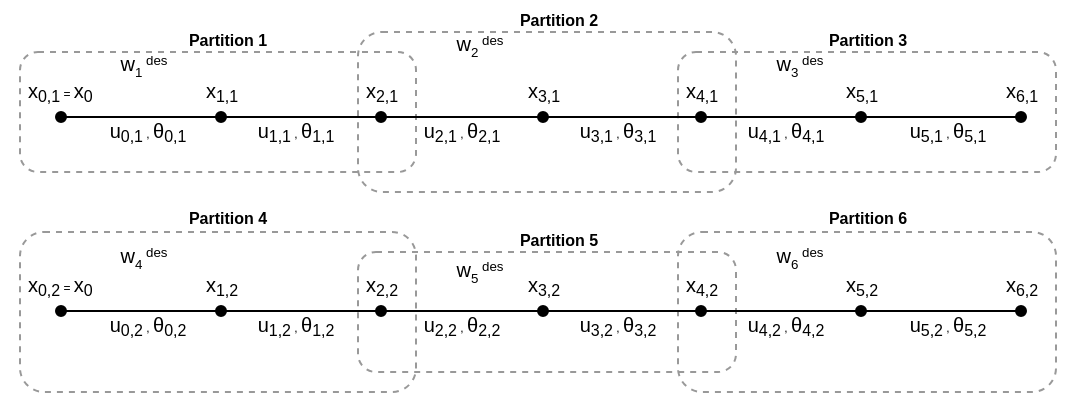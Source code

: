 <mxfile version="13.7.9" type="device"><diagram id="UR9ht8Vmbc4zCBqUrwzg" name="Page-1"><mxGraphModel dx="1422" dy="815" grid="1" gridSize="10" guides="1" tooltips="1" connect="1" arrows="1" fold="1" page="1" pageScale="1" pageWidth="850" pageHeight="1100" math="1" shadow="0"><root><mxCell id="0"/><mxCell id="1" parent="0"/><mxCell id="Comk2WLAJjAw00Tv8fBS-38" value="" style="rounded=1;whiteSpace=wrap;html=1;fontSize=6;fillColor=none;strokeWidth=1;dashed=1;strokeColor=#999999;" parent="1" vertex="1"><mxGeometry x="511" y="170" width="189" height="60" as="geometry"/></mxCell><mxCell id="Comk2WLAJjAw00Tv8fBS-37" value="" style="rounded=1;whiteSpace=wrap;html=1;fontSize=6;fillColor=none;strokeWidth=1;dashed=1;strokeColor=#999999;" parent="1" vertex="1"><mxGeometry x="351" y="160" width="189" height="80" as="geometry"/></mxCell><mxCell id="Comk2WLAJjAw00Tv8fBS-36" value="" style="rounded=1;whiteSpace=wrap;html=1;fontSize=6;fillColor=none;strokeWidth=1;dashed=1;strokeColor=#999999;" parent="1" vertex="1"><mxGeometry x="182" y="170" width="198" height="60" as="geometry"/></mxCell><mxCell id="Comk2WLAJjAw00Tv8fBS-2" value="" style="ellipse;whiteSpace=wrap;html=1;aspect=fixed;fillColor=#000000;" parent="1" vertex="1"><mxGeometry x="200" y="200" width="5" height="5" as="geometry"/></mxCell><mxCell id="Comk2WLAJjAw00Tv8fBS-8" value="" style="ellipse;whiteSpace=wrap;html=1;aspect=fixed;fillColor=#000000;" parent="1" vertex="1"><mxGeometry x="360" y="200" width="5" height="5" as="geometry"/></mxCell><mxCell id="Comk2WLAJjAw00Tv8fBS-9" value="" style="endArrow=none;html=1;" parent="1" source="Comk2WLAJjAw00Tv8fBS-10" target="Comk2WLAJjAw00Tv8fBS-8" edge="1"><mxGeometry width="50" height="50" relative="1" as="geometry"><mxPoint x="245.0" y="202.496" as="sourcePoint"/><mxPoint x="480" y="202" as="targetPoint"/></mxGeometry></mxCell><mxCell id="Comk2WLAJjAw00Tv8fBS-10" value="" style="ellipse;whiteSpace=wrap;html=1;aspect=fixed;fillColor=#000000;" parent="1" vertex="1"><mxGeometry x="280" y="200" width="5" height="5" as="geometry"/></mxCell><mxCell id="Comk2WLAJjAw00Tv8fBS-11" value="" style="endArrow=none;html=1;entryX=0;entryY=0.5;entryDx=0;entryDy=0;" parent="1" source="Comk2WLAJjAw00Tv8fBS-2" target="Comk2WLAJjAw00Tv8fBS-10" edge="1"><mxGeometry width="50" height="50" relative="1" as="geometry"><mxPoint x="205" y="202.5" as="sourcePoint"/><mxPoint x="280" y="202" as="targetPoint"/></mxGeometry></mxCell><mxCell id="Comk2WLAJjAw00Tv8fBS-13" value="" style="ellipse;whiteSpace=wrap;html=1;aspect=fixed;fillColor=#000000;" parent="1" vertex="1"><mxGeometry x="441" y="200" width="5" height="5" as="geometry"/></mxCell><mxCell id="Comk2WLAJjAw00Tv8fBS-14" value="" style="endArrow=none;html=1;" parent="1" source="Comk2WLAJjAw00Tv8fBS-8" target="Comk2WLAJjAw00Tv8fBS-13" edge="1"><mxGeometry width="50" height="50" relative="1" as="geometry"><mxPoint x="365.0" y="202.493" as="sourcePoint"/><mxPoint x="480" y="202" as="targetPoint"/></mxGeometry></mxCell><mxCell id="Comk2WLAJjAw00Tv8fBS-15" value="" style="ellipse;whiteSpace=wrap;html=1;aspect=fixed;fillColor=#000000;" parent="1" vertex="1"><mxGeometry x="520" y="200" width="5" height="5" as="geometry"/></mxCell><mxCell id="Comk2WLAJjAw00Tv8fBS-16" value="" style="endArrow=none;html=1;" parent="1" source="Comk2WLAJjAw00Tv8fBS-13" target="Comk2WLAJjAw00Tv8fBS-15" edge="1"><mxGeometry width="50" height="50" relative="1" as="geometry"><mxPoint x="425.0" y="202.496" as="sourcePoint"/><mxPoint x="610" y="202" as="targetPoint"/></mxGeometry></mxCell><mxCell id="Comk2WLAJjAw00Tv8fBS-17" value="" style="ellipse;whiteSpace=wrap;html=1;aspect=fixed;fillColor=#000000;" parent="1" vertex="1"><mxGeometry x="600" y="200" width="5" height="5" as="geometry"/></mxCell><mxCell id="Comk2WLAJjAw00Tv8fBS-18" value="" style="endArrow=none;html=1;" parent="1" source="Comk2WLAJjAw00Tv8fBS-15" target="Comk2WLAJjAw00Tv8fBS-17" edge="1"><mxGeometry width="50" height="50" relative="1" as="geometry"><mxPoint x="485.0" y="202.495" as="sourcePoint"/><mxPoint x="610" y="202" as="targetPoint"/></mxGeometry></mxCell><mxCell id="Comk2WLAJjAw00Tv8fBS-19" value="" style="ellipse;whiteSpace=wrap;html=1;aspect=fixed;fillColor=#000000;" parent="1" vertex="1"><mxGeometry x="680" y="200" width="5" height="5" as="geometry"/></mxCell><mxCell id="Comk2WLAJjAw00Tv8fBS-20" value="" style="endArrow=none;html=1;" parent="1" source="Comk2WLAJjAw00Tv8fBS-17" target="Comk2WLAJjAw00Tv8fBS-19" edge="1"><mxGeometry width="50" height="50" relative="1" as="geometry"><mxPoint x="545.0" y="202.49" as="sourcePoint"/><mxPoint x="610" y="202" as="targetPoint"/></mxGeometry></mxCell><mxCell id="Comk2WLAJjAw00Tv8fBS-21" value="&lt;font style=&quot;font-size: 10px&quot;&gt;u&lt;/font&gt;&lt;sub&gt;&lt;font style=&quot;font-size: 8px&quot;&gt;0,1&lt;/font&gt;&lt;/sub&gt;&lt;span style=&quot;font-size: 6px&quot;&gt;&amp;nbsp;&lt;/span&gt;&lt;span style=&quot;font-size: 6px&quot;&gt;,&amp;nbsp;&lt;/span&gt;&lt;font style=&quot;font-size: 10px&quot;&gt;θ&lt;/font&gt;&lt;sub&gt;&lt;font style=&quot;font-size: 8px&quot;&gt;0,1&lt;/font&gt;&lt;/sub&gt;" style="text;html=1;strokeColor=none;fillColor=none;align=center;verticalAlign=middle;whiteSpace=wrap;rounded=0;fontSize=6;" parent="1" vertex="1"><mxGeometry x="226" y="200" width="40" height="20" as="geometry"/></mxCell><mxCell id="Comk2WLAJjAw00Tv8fBS-22" value="&lt;font style=&quot;font-size: 10px&quot;&gt;x&lt;/font&gt;&lt;sub&gt;&lt;font style=&quot;font-size: 8px&quot;&gt;0,1&lt;/font&gt;&lt;/sub&gt;&lt;sub style=&quot;font-size: 6px&quot;&gt;&amp;nbsp;&lt;/sub&gt;= &lt;font style=&quot;font-size: 10px&quot;&gt;x&lt;/font&gt;&lt;sub&gt;&lt;font style=&quot;font-size: 8px&quot;&gt;0&lt;/font&gt;&lt;/sub&gt;&amp;nbsp;" style="text;html=1;strokeColor=none;fillColor=none;align=center;verticalAlign=middle;whiteSpace=wrap;rounded=0;fontSize=6;" parent="1" vertex="1"><mxGeometry x="172.5" y="180" width="60" height="20" as="geometry"/></mxCell><mxCell id="Comk2WLAJjAw00Tv8fBS-24" value="&lt;font style=&quot;font-size: 10px&quot;&gt;x&lt;/font&gt;&lt;sub&gt;&lt;font style=&quot;font-size: 8px&quot;&gt;3,1&lt;/font&gt;&lt;/sub&gt;" style="text;html=1;strokeColor=none;fillColor=none;align=center;verticalAlign=middle;whiteSpace=wrap;rounded=0;fontSize=6;" parent="1" vertex="1"><mxGeometry x="413.5" y="180" width="60" height="20" as="geometry"/></mxCell><mxCell id="Comk2WLAJjAw00Tv8fBS-25" value="&lt;font style=&quot;font-size: 10px&quot;&gt;x&lt;/font&gt;&lt;sub&gt;&lt;font style=&quot;font-size: 8px&quot;&gt;4,1&lt;/font&gt;&lt;/sub&gt;" style="text;html=1;strokeColor=none;fillColor=none;align=center;verticalAlign=middle;whiteSpace=wrap;rounded=0;fontSize=6;" parent="1" vertex="1"><mxGeometry x="492.5" y="180" width="60" height="20" as="geometry"/></mxCell><mxCell id="Comk2WLAJjAw00Tv8fBS-26" value="&lt;font style=&quot;font-size: 10px&quot;&gt;x&lt;/font&gt;&lt;sub&gt;&lt;font style=&quot;font-size: 8px&quot;&gt;5,1&lt;/font&gt;&lt;/sub&gt;" style="text;html=1;strokeColor=none;fillColor=none;align=center;verticalAlign=middle;whiteSpace=wrap;rounded=0;fontSize=6;" parent="1" vertex="1"><mxGeometry x="572.5" y="180" width="60" height="20" as="geometry"/></mxCell><mxCell id="Comk2WLAJjAw00Tv8fBS-27" value="&lt;font style=&quot;font-size: 10px&quot;&gt;x&lt;/font&gt;&lt;sub&gt;&lt;font style=&quot;font-size: 8px&quot;&gt;6,1&lt;/font&gt;&lt;/sub&gt;" style="text;html=1;strokeColor=none;fillColor=none;align=center;verticalAlign=middle;whiteSpace=wrap;rounded=0;fontSize=6;" parent="1" vertex="1"><mxGeometry x="652.5" y="180" width="60" height="20" as="geometry"/></mxCell><mxCell id="Comk2WLAJjAw00Tv8fBS-39" value="&lt;font style=&quot;font-size: 10px&quot;&gt;w&lt;/font&gt;&lt;font style=&quot;font-size: 8px&quot;&gt;&lt;sub&gt;2 &lt;/sub&gt;&lt;sup&gt;des&lt;/sup&gt;&lt;/font&gt;" style="text;html=1;strokeColor=none;fillColor=none;align=center;verticalAlign=middle;whiteSpace=wrap;rounded=0;fontSize=6;" parent="1" vertex="1"><mxGeometry x="397.5" y="157" width="27.5" height="20" as="geometry"/></mxCell><mxCell id="Comk2WLAJjAw00Tv8fBS-40" value="&lt;font style=&quot;font-size: 10px&quot;&gt;w&lt;/font&gt;&lt;font style=&quot;font-size: 8px&quot;&gt;&lt;sub&gt;1&amp;nbsp;&lt;/sub&gt;&lt;sup&gt;des&lt;/sup&gt;&lt;/font&gt;" style="text;html=1;strokeColor=none;fillColor=none;align=center;verticalAlign=middle;whiteSpace=wrap;rounded=0;fontSize=6;" parent="1" vertex="1"><mxGeometry x="230" y="167" width="27.5" height="20" as="geometry"/></mxCell><mxCell id="Comk2WLAJjAw00Tv8fBS-41" value="&lt;font style=&quot;font-size: 10px&quot;&gt;w&lt;/font&gt;&lt;font style=&quot;font-size: 8px&quot;&gt;&lt;sub&gt;3&amp;nbsp;&lt;/sub&gt;&lt;sup&gt;des&lt;/sup&gt;&lt;/font&gt;" style="text;html=1;strokeColor=none;fillColor=none;align=center;verticalAlign=middle;whiteSpace=wrap;rounded=0;fontSize=6;" parent="1" vertex="1"><mxGeometry x="557.75" y="167" width="27.5" height="20" as="geometry"/></mxCell><mxCell id="Comk2WLAJjAw00Tv8fBS-43" value="&lt;font style=&quot;font-size: 8px&quot;&gt;Partition 1&lt;/font&gt;" style="text;html=1;strokeColor=none;fillColor=none;align=center;verticalAlign=middle;whiteSpace=wrap;rounded=0;dashed=1;fontSize=6;fontStyle=1" parent="1" vertex="1"><mxGeometry x="261" y="154" width="50" height="20" as="geometry"/></mxCell><mxCell id="Comk2WLAJjAw00Tv8fBS-44" value="&lt;font style=&quot;font-size: 8px&quot;&gt;Partition 2&lt;/font&gt;" style="text;html=1;strokeColor=none;fillColor=none;align=center;verticalAlign=middle;whiteSpace=wrap;rounded=0;dashed=1;fontSize=6;fontStyle=1" parent="1" vertex="1"><mxGeometry x="428.5" y="144" width="45" height="20" as="geometry"/></mxCell><mxCell id="Comk2WLAJjAw00Tv8fBS-45" value="&lt;font style=&quot;font-size: 8px&quot;&gt;Partition 3&lt;/font&gt;" style="text;html=1;strokeColor=none;fillColor=none;align=center;verticalAlign=middle;whiteSpace=wrap;rounded=0;dashed=1;fontSize=6;fontStyle=1" parent="1" vertex="1"><mxGeometry x="581.75" y="154" width="47.5" height="20" as="geometry"/></mxCell><mxCell id="HElmbw8YKLDJkDSCBzYm-1" value="&lt;font style=&quot;font-size: 10px&quot;&gt;x&lt;/font&gt;&lt;sub&gt;&lt;font style=&quot;font-size: 8px&quot;&gt;2,1&lt;/font&gt;&lt;/sub&gt;" style="text;html=1;strokeColor=none;fillColor=none;align=center;verticalAlign=middle;whiteSpace=wrap;rounded=0;fontSize=6;" vertex="1" parent="1"><mxGeometry x="332.5" y="180" width="60" height="20" as="geometry"/></mxCell><mxCell id="HElmbw8YKLDJkDSCBzYm-2" value="&lt;font style=&quot;font-size: 10px&quot;&gt;x&lt;/font&gt;&lt;sub&gt;&lt;font style=&quot;font-size: 8px&quot;&gt;1,1&lt;/font&gt;&lt;/sub&gt;" style="text;html=1;strokeColor=none;fillColor=none;align=center;verticalAlign=middle;whiteSpace=wrap;rounded=0;fontSize=6;" vertex="1" parent="1"><mxGeometry x="252.5" y="180" width="60" height="20" as="geometry"/></mxCell><mxCell id="HElmbw8YKLDJkDSCBzYm-3" value="&lt;font style=&quot;font-size: 10px&quot;&gt;u&lt;/font&gt;&lt;sub&gt;&lt;font style=&quot;font-size: 8px&quot;&gt;1,1&lt;/font&gt;&lt;/sub&gt;&lt;span style=&quot;font-size: 6px&quot;&gt;&amp;nbsp;&lt;/span&gt;&lt;span style=&quot;font-size: 6px&quot;&gt;,&amp;nbsp;&lt;/span&gt;&lt;font style=&quot;font-size: 10px&quot;&gt;θ&lt;/font&gt;&lt;sub&gt;&lt;font style=&quot;font-size: 8px&quot;&gt;1,1&lt;/font&gt;&lt;/sub&gt;" style="text;html=1;strokeColor=none;fillColor=none;align=center;verticalAlign=middle;whiteSpace=wrap;rounded=0;fontSize=6;" vertex="1" parent="1"><mxGeometry x="300" y="200" width="40" height="20" as="geometry"/></mxCell><mxCell id="HElmbw8YKLDJkDSCBzYm-4" value="&lt;font style=&quot;font-size: 10px&quot;&gt;u&lt;/font&gt;&lt;sub&gt;&lt;font style=&quot;font-size: 8px&quot;&gt;2,1&lt;/font&gt;&lt;/sub&gt;&lt;span style=&quot;font-size: 6px&quot;&gt;&amp;nbsp;&lt;/span&gt;&lt;span style=&quot;font-size: 6px&quot;&gt;,&amp;nbsp;&lt;/span&gt;&lt;font style=&quot;font-size: 10px&quot;&gt;θ&lt;/font&gt;&lt;sub&gt;&lt;font style=&quot;font-size: 8px&quot;&gt;2,1&lt;/font&gt;&lt;/sub&gt;" style="text;html=1;strokeColor=none;fillColor=none;align=center;verticalAlign=middle;whiteSpace=wrap;rounded=0;fontSize=6;" vertex="1" parent="1"><mxGeometry x="383.25" y="200" width="40" height="20" as="geometry"/></mxCell><mxCell id="HElmbw8YKLDJkDSCBzYm-5" value="&lt;font style=&quot;font-size: 10px&quot;&gt;u&lt;/font&gt;&lt;sub&gt;&lt;font style=&quot;font-size: 8px&quot;&gt;3,1&lt;/font&gt;&lt;/sub&gt;&lt;span style=&quot;font-size: 6px&quot;&gt;&amp;nbsp;&lt;/span&gt;&lt;span style=&quot;font-size: 6px&quot;&gt;,&amp;nbsp;&lt;/span&gt;&lt;font style=&quot;font-size: 10px&quot;&gt;θ&lt;/font&gt;&lt;sub&gt;&lt;font style=&quot;font-size: 8px&quot;&gt;3,1&lt;/font&gt;&lt;/sub&gt;" style="text;html=1;strokeColor=none;fillColor=none;align=center;verticalAlign=middle;whiteSpace=wrap;rounded=0;fontSize=6;" vertex="1" parent="1"><mxGeometry x="461" y="200" width="40" height="20" as="geometry"/></mxCell><mxCell id="HElmbw8YKLDJkDSCBzYm-6" value="&lt;font style=&quot;font-size: 10px&quot;&gt;u&lt;/font&gt;&lt;sub&gt;&lt;font style=&quot;font-size: 8px&quot;&gt;4,1&lt;/font&gt;&lt;/sub&gt;&lt;span style=&quot;font-size: 6px&quot;&gt;&amp;nbsp;&lt;/span&gt;&lt;span style=&quot;font-size: 6px&quot;&gt;,&amp;nbsp;&lt;/span&gt;&lt;font style=&quot;font-size: 10px&quot;&gt;θ&lt;/font&gt;&lt;sub&gt;&lt;font style=&quot;font-size: 8px&quot;&gt;4,1&lt;/font&gt;&lt;/sub&gt;" style="text;html=1;strokeColor=none;fillColor=none;align=center;verticalAlign=middle;whiteSpace=wrap;rounded=0;fontSize=6;" vertex="1" parent="1"><mxGeometry x="545.25" y="200" width="40" height="20" as="geometry"/></mxCell><mxCell id="HElmbw8YKLDJkDSCBzYm-7" value="&lt;font style=&quot;font-size: 10px&quot;&gt;u&lt;/font&gt;&lt;sub&gt;&lt;font style=&quot;font-size: 8px&quot;&gt;5,1&lt;/font&gt;&lt;/sub&gt;&lt;span style=&quot;font-size: 6px&quot;&gt;&amp;nbsp;&lt;/span&gt;&lt;span style=&quot;font-size: 6px&quot;&gt;,&amp;nbsp;&lt;/span&gt;&lt;font style=&quot;font-size: 10px&quot;&gt;θ&lt;/font&gt;&lt;sub&gt;&lt;font style=&quot;font-size: 8px&quot;&gt;5,1&lt;/font&gt;&lt;/sub&gt;" style="text;html=1;strokeColor=none;fillColor=none;align=center;verticalAlign=middle;whiteSpace=wrap;rounded=0;fontSize=6;" vertex="1" parent="1"><mxGeometry x="625.75" y="200" width="40" height="20" as="geometry"/></mxCell><mxCell id="HElmbw8YKLDJkDSCBzYm-9" value="" style="rounded=1;whiteSpace=wrap;html=1;fontSize=6;fillColor=none;strokeWidth=1;dashed=1;strokeColor=#999999;" vertex="1" parent="1"><mxGeometry x="511" y="260" width="189" height="80" as="geometry"/></mxCell><mxCell id="HElmbw8YKLDJkDSCBzYm-10" value="" style="rounded=1;whiteSpace=wrap;html=1;fontSize=6;fillColor=none;strokeWidth=1;dashed=1;strokeColor=#999999;" vertex="1" parent="1"><mxGeometry x="351" y="270" width="189" height="60" as="geometry"/></mxCell><mxCell id="HElmbw8YKLDJkDSCBzYm-11" value="" style="rounded=1;whiteSpace=wrap;html=1;fontSize=6;fillColor=none;strokeWidth=1;dashed=1;strokeColor=#999999;" vertex="1" parent="1"><mxGeometry x="182" y="260" width="198" height="80" as="geometry"/></mxCell><mxCell id="HElmbw8YKLDJkDSCBzYm-12" value="" style="ellipse;whiteSpace=wrap;html=1;aspect=fixed;fillColor=#000000;" vertex="1" parent="1"><mxGeometry x="200" y="297" width="5" height="5" as="geometry"/></mxCell><mxCell id="HElmbw8YKLDJkDSCBzYm-13" value="" style="ellipse;whiteSpace=wrap;html=1;aspect=fixed;fillColor=#000000;" vertex="1" parent="1"><mxGeometry x="360" y="297" width="5" height="5" as="geometry"/></mxCell><mxCell id="HElmbw8YKLDJkDSCBzYm-14" value="" style="endArrow=none;html=1;" edge="1" parent="1" source="HElmbw8YKLDJkDSCBzYm-15" target="HElmbw8YKLDJkDSCBzYm-13"><mxGeometry width="50" height="50" relative="1" as="geometry"><mxPoint x="245.0" y="299.496" as="sourcePoint"/><mxPoint x="480" y="299" as="targetPoint"/></mxGeometry></mxCell><mxCell id="HElmbw8YKLDJkDSCBzYm-15" value="" style="ellipse;whiteSpace=wrap;html=1;aspect=fixed;fillColor=#000000;" vertex="1" parent="1"><mxGeometry x="280" y="297" width="5" height="5" as="geometry"/></mxCell><mxCell id="HElmbw8YKLDJkDSCBzYm-16" value="" style="endArrow=none;html=1;entryX=0;entryY=0.5;entryDx=0;entryDy=0;" edge="1" parent="1" source="HElmbw8YKLDJkDSCBzYm-12" target="HElmbw8YKLDJkDSCBzYm-15"><mxGeometry width="50" height="50" relative="1" as="geometry"><mxPoint x="205" y="299.5" as="sourcePoint"/><mxPoint x="280" y="299" as="targetPoint"/></mxGeometry></mxCell><mxCell id="HElmbw8YKLDJkDSCBzYm-17" value="" style="ellipse;whiteSpace=wrap;html=1;aspect=fixed;fillColor=#000000;" vertex="1" parent="1"><mxGeometry x="441" y="297" width="5" height="5" as="geometry"/></mxCell><mxCell id="HElmbw8YKLDJkDSCBzYm-18" value="" style="endArrow=none;html=1;" edge="1" parent="1" source="HElmbw8YKLDJkDSCBzYm-13" target="HElmbw8YKLDJkDSCBzYm-17"><mxGeometry width="50" height="50" relative="1" as="geometry"><mxPoint x="365.0" y="299.493" as="sourcePoint"/><mxPoint x="480" y="299" as="targetPoint"/></mxGeometry></mxCell><mxCell id="HElmbw8YKLDJkDSCBzYm-19" value="" style="ellipse;whiteSpace=wrap;html=1;aspect=fixed;fillColor=#000000;" vertex="1" parent="1"><mxGeometry x="520" y="297" width="5" height="5" as="geometry"/></mxCell><mxCell id="HElmbw8YKLDJkDSCBzYm-20" value="" style="endArrow=none;html=1;" edge="1" parent="1" source="HElmbw8YKLDJkDSCBzYm-17" target="HElmbw8YKLDJkDSCBzYm-19"><mxGeometry width="50" height="50" relative="1" as="geometry"><mxPoint x="425.0" y="299.496" as="sourcePoint"/><mxPoint x="610" y="299" as="targetPoint"/></mxGeometry></mxCell><mxCell id="HElmbw8YKLDJkDSCBzYm-21" value="" style="ellipse;whiteSpace=wrap;html=1;aspect=fixed;fillColor=#000000;" vertex="1" parent="1"><mxGeometry x="600" y="297" width="5" height="5" as="geometry"/></mxCell><mxCell id="HElmbw8YKLDJkDSCBzYm-22" value="" style="endArrow=none;html=1;" edge="1" parent="1" source="HElmbw8YKLDJkDSCBzYm-19" target="HElmbw8YKLDJkDSCBzYm-21"><mxGeometry width="50" height="50" relative="1" as="geometry"><mxPoint x="485.0" y="299.495" as="sourcePoint"/><mxPoint x="610" y="299" as="targetPoint"/></mxGeometry></mxCell><mxCell id="HElmbw8YKLDJkDSCBzYm-23" value="" style="ellipse;whiteSpace=wrap;html=1;aspect=fixed;fillColor=#000000;" vertex="1" parent="1"><mxGeometry x="680" y="297" width="5" height="5" as="geometry"/></mxCell><mxCell id="HElmbw8YKLDJkDSCBzYm-24" value="" style="endArrow=none;html=1;" edge="1" parent="1" source="HElmbw8YKLDJkDSCBzYm-21" target="HElmbw8YKLDJkDSCBzYm-23"><mxGeometry width="50" height="50" relative="1" as="geometry"><mxPoint x="545.0" y="299.49" as="sourcePoint"/><mxPoint x="610" y="299" as="targetPoint"/></mxGeometry></mxCell><mxCell id="HElmbw8YKLDJkDSCBzYm-25" value="&lt;font style=&quot;font-size: 10px&quot;&gt;u&lt;/font&gt;&lt;sub&gt;&lt;font style=&quot;font-size: 8px&quot;&gt;0,2&lt;/font&gt;&lt;/sub&gt;&lt;span style=&quot;font-size: 6px&quot;&gt;&amp;nbsp;&lt;/span&gt;&lt;span style=&quot;font-size: 6px&quot;&gt;,&amp;nbsp;&lt;/span&gt;&lt;font style=&quot;font-size: 10px&quot;&gt;θ&lt;/font&gt;&lt;sub&gt;&lt;font style=&quot;font-size: 8px&quot;&gt;0,2&lt;/font&gt;&lt;/sub&gt;" style="text;html=1;strokeColor=none;fillColor=none;align=center;verticalAlign=middle;whiteSpace=wrap;rounded=0;fontSize=6;" vertex="1" parent="1"><mxGeometry x="226" y="297" width="40" height="20" as="geometry"/></mxCell><mxCell id="HElmbw8YKLDJkDSCBzYm-26" value="&lt;font style=&quot;font-size: 10px&quot;&gt;x&lt;/font&gt;&lt;sub&gt;&lt;font style=&quot;font-size: 8px&quot;&gt;0,2&lt;/font&gt;&lt;/sub&gt;&lt;sub style=&quot;font-size: 6px&quot;&gt;&amp;nbsp;&lt;/sub&gt;= &lt;font style=&quot;font-size: 10px&quot;&gt;x&lt;/font&gt;&lt;sub&gt;&lt;font style=&quot;font-size: 8px&quot;&gt;0&lt;/font&gt;&lt;/sub&gt;&amp;nbsp;" style="text;html=1;strokeColor=none;fillColor=none;align=center;verticalAlign=middle;whiteSpace=wrap;rounded=0;fontSize=6;" vertex="1" parent="1"><mxGeometry x="172.5" y="277" width="60" height="20" as="geometry"/></mxCell><mxCell id="HElmbw8YKLDJkDSCBzYm-27" value="&lt;font style=&quot;font-size: 10px&quot;&gt;x&lt;/font&gt;&lt;sub&gt;&lt;font style=&quot;font-size: 8px&quot;&gt;3,2&lt;/font&gt;&lt;/sub&gt;" style="text;html=1;strokeColor=none;fillColor=none;align=center;verticalAlign=middle;whiteSpace=wrap;rounded=0;fontSize=6;" vertex="1" parent="1"><mxGeometry x="413.5" y="277" width="60" height="20" as="geometry"/></mxCell><mxCell id="HElmbw8YKLDJkDSCBzYm-28" value="&lt;font style=&quot;font-size: 10px&quot;&gt;x&lt;/font&gt;&lt;sub&gt;&lt;font style=&quot;font-size: 8px&quot;&gt;4,2&lt;/font&gt;&lt;/sub&gt;" style="text;html=1;strokeColor=none;fillColor=none;align=center;verticalAlign=middle;whiteSpace=wrap;rounded=0;fontSize=6;" vertex="1" parent="1"><mxGeometry x="492.5" y="277" width="60" height="20" as="geometry"/></mxCell><mxCell id="HElmbw8YKLDJkDSCBzYm-29" value="&lt;font style=&quot;font-size: 10px&quot;&gt;x&lt;/font&gt;&lt;sub&gt;&lt;font style=&quot;font-size: 8px&quot;&gt;5,2&lt;/font&gt;&lt;/sub&gt;" style="text;html=1;strokeColor=none;fillColor=none;align=center;verticalAlign=middle;whiteSpace=wrap;rounded=0;fontSize=6;" vertex="1" parent="1"><mxGeometry x="572.5" y="277" width="60" height="20" as="geometry"/></mxCell><mxCell id="HElmbw8YKLDJkDSCBzYm-30" value="&lt;font style=&quot;font-size: 10px&quot;&gt;x&lt;/font&gt;&lt;sub&gt;&lt;font style=&quot;font-size: 8px&quot;&gt;6,2&lt;/font&gt;&lt;/sub&gt;" style="text;html=1;strokeColor=none;fillColor=none;align=center;verticalAlign=middle;whiteSpace=wrap;rounded=0;fontSize=6;" vertex="1" parent="1"><mxGeometry x="652.5" y="277" width="60" height="20" as="geometry"/></mxCell><mxCell id="HElmbw8YKLDJkDSCBzYm-31" value="&lt;font style=&quot;font-size: 10px&quot;&gt;w&lt;/font&gt;&lt;font style=&quot;font-size: 8px&quot;&gt;&lt;sub&gt;5&amp;nbsp;&lt;/sub&gt;&lt;sup&gt;des&lt;/sup&gt;&lt;/font&gt;" style="text;html=1;strokeColor=none;fillColor=none;align=center;verticalAlign=middle;whiteSpace=wrap;rounded=0;fontSize=6;" vertex="1" parent="1"><mxGeometry x="397.5" y="270" width="27.5" height="20" as="geometry"/></mxCell><mxCell id="HElmbw8YKLDJkDSCBzYm-32" value="&lt;font style=&quot;font-size: 10px&quot;&gt;w&lt;/font&gt;&lt;font style=&quot;font-size: 8px&quot;&gt;&lt;sub&gt;4&amp;nbsp;&lt;/sub&gt;&lt;sup&gt;des&lt;/sup&gt;&lt;/font&gt;" style="text;html=1;strokeColor=none;fillColor=none;align=center;verticalAlign=middle;whiteSpace=wrap;rounded=0;fontSize=6;" vertex="1" parent="1"><mxGeometry x="230" y="263" width="27.5" height="20" as="geometry"/></mxCell><mxCell id="HElmbw8YKLDJkDSCBzYm-33" value="&lt;font style=&quot;font-size: 10px&quot;&gt;w&lt;/font&gt;&lt;font style=&quot;font-size: 8px&quot;&gt;&lt;sub&gt;6&amp;nbsp;&lt;/sub&gt;&lt;sup&gt;des&lt;/sup&gt;&lt;/font&gt;" style="text;html=1;strokeColor=none;fillColor=none;align=center;verticalAlign=middle;whiteSpace=wrap;rounded=0;fontSize=6;" vertex="1" parent="1"><mxGeometry x="557.75" y="263" width="27.5" height="20" as="geometry"/></mxCell><mxCell id="HElmbw8YKLDJkDSCBzYm-34" value="&lt;font style=&quot;font-size: 8px&quot;&gt;Partition 4&lt;/font&gt;" style="text;html=1;strokeColor=none;fillColor=none;align=center;verticalAlign=middle;whiteSpace=wrap;rounded=0;dashed=1;fontSize=6;fontStyle=1" vertex="1" parent="1"><mxGeometry x="261" y="243" width="50" height="20" as="geometry"/></mxCell><mxCell id="HElmbw8YKLDJkDSCBzYm-35" value="&lt;font style=&quot;font-size: 8px&quot;&gt;Partition 5&lt;/font&gt;" style="text;html=1;strokeColor=none;fillColor=none;align=center;verticalAlign=middle;whiteSpace=wrap;rounded=0;dashed=1;fontSize=6;fontStyle=1" vertex="1" parent="1"><mxGeometry x="428.5" y="254" width="45" height="20" as="geometry"/></mxCell><mxCell id="HElmbw8YKLDJkDSCBzYm-36" value="&lt;font style=&quot;font-size: 8px&quot;&gt;Partition 6&lt;/font&gt;" style="text;html=1;strokeColor=none;fillColor=none;align=center;verticalAlign=middle;whiteSpace=wrap;rounded=0;dashed=1;fontSize=6;fontStyle=1" vertex="1" parent="1"><mxGeometry x="581.75" y="243" width="47.5" height="20" as="geometry"/></mxCell><mxCell id="HElmbw8YKLDJkDSCBzYm-37" value="&lt;font style=&quot;font-size: 10px&quot;&gt;x&lt;/font&gt;&lt;sub&gt;&lt;font style=&quot;font-size: 8px&quot;&gt;2,2&lt;/font&gt;&lt;/sub&gt;" style="text;html=1;strokeColor=none;fillColor=none;align=center;verticalAlign=middle;whiteSpace=wrap;rounded=0;fontSize=6;" vertex="1" parent="1"><mxGeometry x="332.5" y="277" width="60" height="20" as="geometry"/></mxCell><mxCell id="HElmbw8YKLDJkDSCBzYm-38" value="&lt;font style=&quot;font-size: 10px&quot;&gt;x&lt;/font&gt;&lt;sub&gt;&lt;font style=&quot;font-size: 8px&quot;&gt;1,2&lt;/font&gt;&lt;/sub&gt;" style="text;html=1;strokeColor=none;fillColor=none;align=center;verticalAlign=middle;whiteSpace=wrap;rounded=0;fontSize=6;" vertex="1" parent="1"><mxGeometry x="252.5" y="277" width="60" height="20" as="geometry"/></mxCell><mxCell id="HElmbw8YKLDJkDSCBzYm-39" value="&lt;font style=&quot;font-size: 10px&quot;&gt;u&lt;/font&gt;&lt;sub&gt;&lt;font style=&quot;font-size: 8px&quot;&gt;1,2&lt;/font&gt;&lt;/sub&gt;&lt;span style=&quot;font-size: 6px&quot;&gt;&amp;nbsp;&lt;/span&gt;&lt;span style=&quot;font-size: 6px&quot;&gt;,&amp;nbsp;&lt;/span&gt;&lt;font style=&quot;font-size: 10px&quot;&gt;θ&lt;/font&gt;&lt;sub&gt;&lt;font style=&quot;font-size: 8px&quot;&gt;1,2&lt;/font&gt;&lt;/sub&gt;" style="text;html=1;strokeColor=none;fillColor=none;align=center;verticalAlign=middle;whiteSpace=wrap;rounded=0;fontSize=6;" vertex="1" parent="1"><mxGeometry x="300" y="297" width="40" height="20" as="geometry"/></mxCell><mxCell id="HElmbw8YKLDJkDSCBzYm-40" value="&lt;font style=&quot;font-size: 10px&quot;&gt;u&lt;/font&gt;&lt;sub&gt;&lt;font style=&quot;font-size: 8px&quot;&gt;2,2&lt;/font&gt;&lt;/sub&gt;&lt;span style=&quot;font-size: 6px&quot;&gt;&amp;nbsp;&lt;/span&gt;&lt;span style=&quot;font-size: 6px&quot;&gt;,&amp;nbsp;&lt;/span&gt;&lt;font style=&quot;font-size: 10px&quot;&gt;θ&lt;/font&gt;&lt;sub&gt;&lt;font style=&quot;font-size: 8px&quot;&gt;2,2&lt;/font&gt;&lt;/sub&gt;" style="text;html=1;strokeColor=none;fillColor=none;align=center;verticalAlign=middle;whiteSpace=wrap;rounded=0;fontSize=6;" vertex="1" parent="1"><mxGeometry x="383.25" y="297" width="40" height="20" as="geometry"/></mxCell><mxCell id="HElmbw8YKLDJkDSCBzYm-41" value="&lt;font style=&quot;font-size: 10px&quot;&gt;u&lt;/font&gt;&lt;sub&gt;&lt;font style=&quot;font-size: 8px&quot;&gt;3,2&lt;/font&gt;&lt;/sub&gt;&lt;span style=&quot;font-size: 6px&quot;&gt;&amp;nbsp;&lt;/span&gt;&lt;span style=&quot;font-size: 6px&quot;&gt;,&amp;nbsp;&lt;/span&gt;&lt;font style=&quot;font-size: 10px&quot;&gt;θ&lt;/font&gt;&lt;sub&gt;&lt;font style=&quot;font-size: 8px&quot;&gt;3,2&lt;/font&gt;&lt;/sub&gt;" style="text;html=1;strokeColor=none;fillColor=none;align=center;verticalAlign=middle;whiteSpace=wrap;rounded=0;fontSize=6;" vertex="1" parent="1"><mxGeometry x="461" y="297" width="40" height="20" as="geometry"/></mxCell><mxCell id="HElmbw8YKLDJkDSCBzYm-42" value="&lt;font style=&quot;font-size: 10px&quot;&gt;u&lt;/font&gt;&lt;sub&gt;&lt;font style=&quot;font-size: 8px&quot;&gt;4,2&lt;/font&gt;&lt;/sub&gt;&lt;span style=&quot;font-size: 6px&quot;&gt;&amp;nbsp;&lt;/span&gt;&lt;span style=&quot;font-size: 6px&quot;&gt;,&amp;nbsp;&lt;/span&gt;&lt;font style=&quot;font-size: 10px&quot;&gt;θ&lt;/font&gt;&lt;sub&gt;&lt;font style=&quot;font-size: 8px&quot;&gt;4,2&lt;/font&gt;&lt;/sub&gt;" style="text;html=1;strokeColor=none;fillColor=none;align=center;verticalAlign=middle;whiteSpace=wrap;rounded=0;fontSize=6;" vertex="1" parent="1"><mxGeometry x="545.25" y="297" width="40" height="20" as="geometry"/></mxCell><mxCell id="HElmbw8YKLDJkDSCBzYm-43" value="&lt;font style=&quot;font-size: 10px&quot;&gt;u&lt;/font&gt;&lt;sub&gt;&lt;font style=&quot;font-size: 8px&quot;&gt;5,2&lt;/font&gt;&lt;/sub&gt;&lt;span style=&quot;font-size: 6px&quot;&gt;&amp;nbsp;&lt;/span&gt;&lt;span style=&quot;font-size: 6px&quot;&gt;,&amp;nbsp;&lt;/span&gt;&lt;font style=&quot;font-size: 10px&quot;&gt;θ&lt;/font&gt;&lt;sub&gt;&lt;font style=&quot;font-size: 8px&quot;&gt;5,2&lt;/font&gt;&lt;/sub&gt;" style="text;html=1;strokeColor=none;fillColor=none;align=center;verticalAlign=middle;whiteSpace=wrap;rounded=0;fontSize=6;" vertex="1" parent="1"><mxGeometry x="625.75" y="297" width="40" height="20" as="geometry"/></mxCell></root></mxGraphModel></diagram></mxfile>